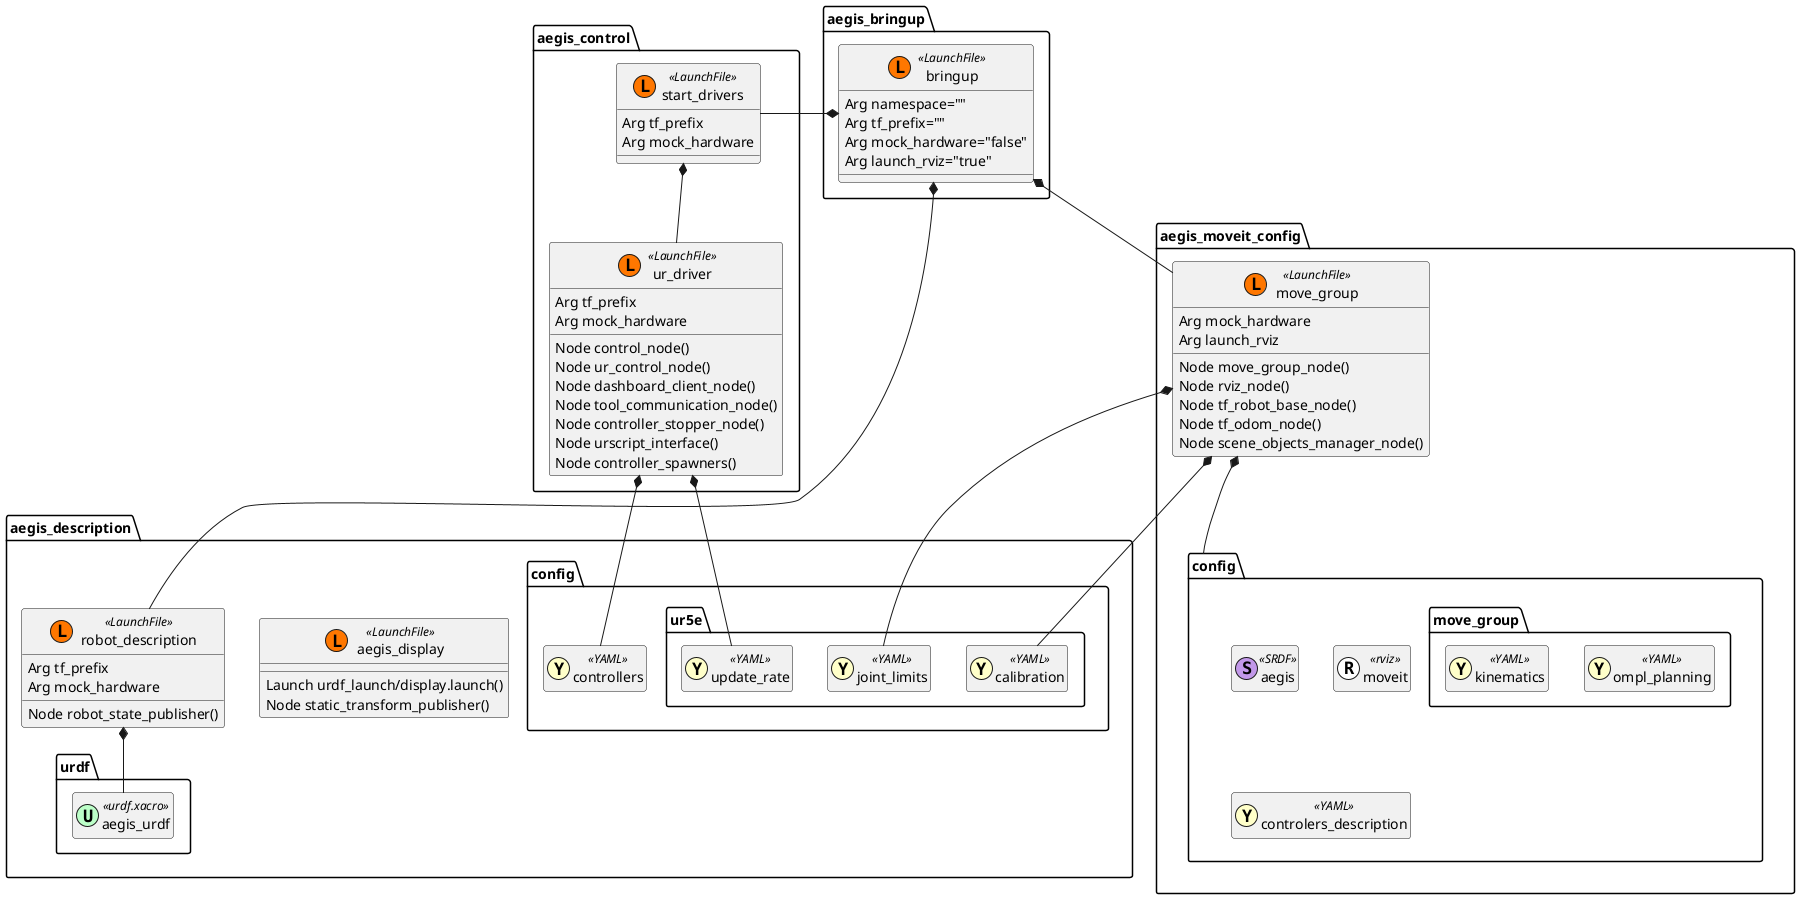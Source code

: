 @startuml Launch Files

package aegis_bringup {
    class bringup << (L,#FF7700) LaunchFile >> {
        Arg namespace=""
        Arg tf_prefix=""
        Arg mock_hardware="false"
        Arg launch_rviz="true"
    }
}

package aegis_control {
    class start_drivers << (L,#FF7700) LaunchFile >> {
        Arg tf_prefix
        Arg mock_hardware
    }
    class ur_driver << (L,#FF7700) LaunchFile >> {
        Arg tf_prefix
        Arg mock_hardware
        Node control_node()
        Node ur_control_node()
        Node dashboard_client_node()
        Node tool_communication_node()
        Node controller_stopper_node()
        Node urscript_interface()
        Node controller_spawners()
    }

}

package aegis_description {
    class aegis_display << (L,#FF7700) LaunchFile >> {
        Launch urdf_launch/display.launch()
        Node static_transform_publisher()
    }

    class robot_description << (L,#FF7700) LaunchFile >> {
        Arg tf_prefix
        Arg mock_hardware
        Node robot_state_publisher()
    }

    package config {
        class controllers << (Y,#ffffc9) YAML >> {}
        package ur5e {
            class calibration << (Y,#ffffc9) YAML >> {}
            class joint_limits << (Y,#ffffc9) YAML >> {}
            class update_rate << (Y,#ffffc9) YAML >> {}
        }
    }

    package urdf {
        class aegis_urdf << (U,#bcffc8) urdf.xacro >> {}
    }
}

package aegis_moveit_config {
    class move_group << (L,#FF7700) LaunchFile >> {
        Arg mock_hardware
        Arg launch_rviz
        Node move_group_node()
        Node rviz_node()
        Node tf_robot_base_node()
        Node tf_odom_node()
        Node scene_objects_manager_node()
    }
    package config {
        class aegis << (S,#c298e9) SRDF >> {}
        package move_group {
            class ompl_planning << (Y,#ffffc9) YAML >> {}
            class kinematics << (Y,#ffffc9) YAML >> {}
        }
        class moveit << (R,#ffffff) rviz >> {}
        class controlers_description << (Y,#ffffc9) YAML >> {}
    }
}


aegis_bringup.bringup *-left- aegis_control.start_drivers
aegis_bringup.bringup *-- aegis_moveit_config.move_group
aegis_bringup.bringup *-- aegis_description.robot_description
aegis_description.robot_description *-- aegis_description.urdf.aegis_urdf

aegis_control.start_drivers *-- aegis_control.ur_driver
aegis_control.ur_driver *-- aegis_description.config.ur5e.update_rate
aegis_control.ur_driver *-- aegis_description.config.controllers

aegis_moveit_config.move_group *-- aegis_moveit_config.config
aegis_moveit_config.move_group *-- aegis_description.config.ur5e.joint_limits
aegis_moveit_config.move_group *-- aegis_description.config.ur5e.calibration

skinparam classAttributeIconSize 0
hide << YAML >> members
hide << urdf.xacro >> members
hide << SRDF >> members
hide << rviz >> members
@enduml
